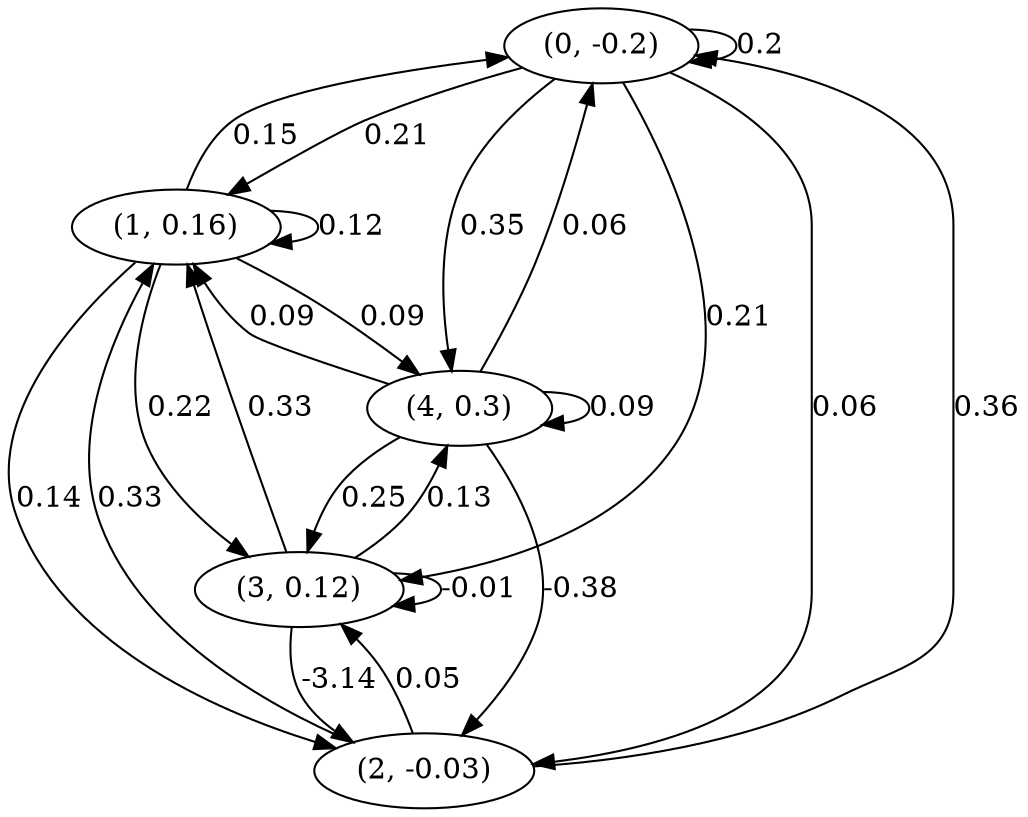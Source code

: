 digraph {
    0 [ label = "(0, -0.2)" ]
    1 [ label = "(1, 0.16)" ]
    2 [ label = "(2, -0.03)" ]
    3 [ label = "(3, 0.12)" ]
    4 [ label = "(4, 0.3)" ]
    0 -> 0 [ label = "0.2" ]
    1 -> 1 [ label = "0.12" ]
    3 -> 3 [ label = "-0.01" ]
    4 -> 4 [ label = "0.09" ]
    1 -> 0 [ label = "0.15" ]
    2 -> 0 [ label = "0.36" ]
    4 -> 0 [ label = "0.06" ]
    0 -> 1 [ label = "0.21" ]
    2 -> 1 [ label = "0.33" ]
    3 -> 1 [ label = "0.33" ]
    4 -> 1 [ label = "0.09" ]
    0 -> 2 [ label = "0.06" ]
    1 -> 2 [ label = "0.14" ]
    3 -> 2 [ label = "-3.14" ]
    4 -> 2 [ label = "-0.38" ]
    0 -> 3 [ label = "0.21" ]
    1 -> 3 [ label = "0.22" ]
    2 -> 3 [ label = "0.05" ]
    4 -> 3 [ label = "0.25" ]
    0 -> 4 [ label = "0.35" ]
    1 -> 4 [ label = "0.09" ]
    3 -> 4 [ label = "0.13" ]
}

